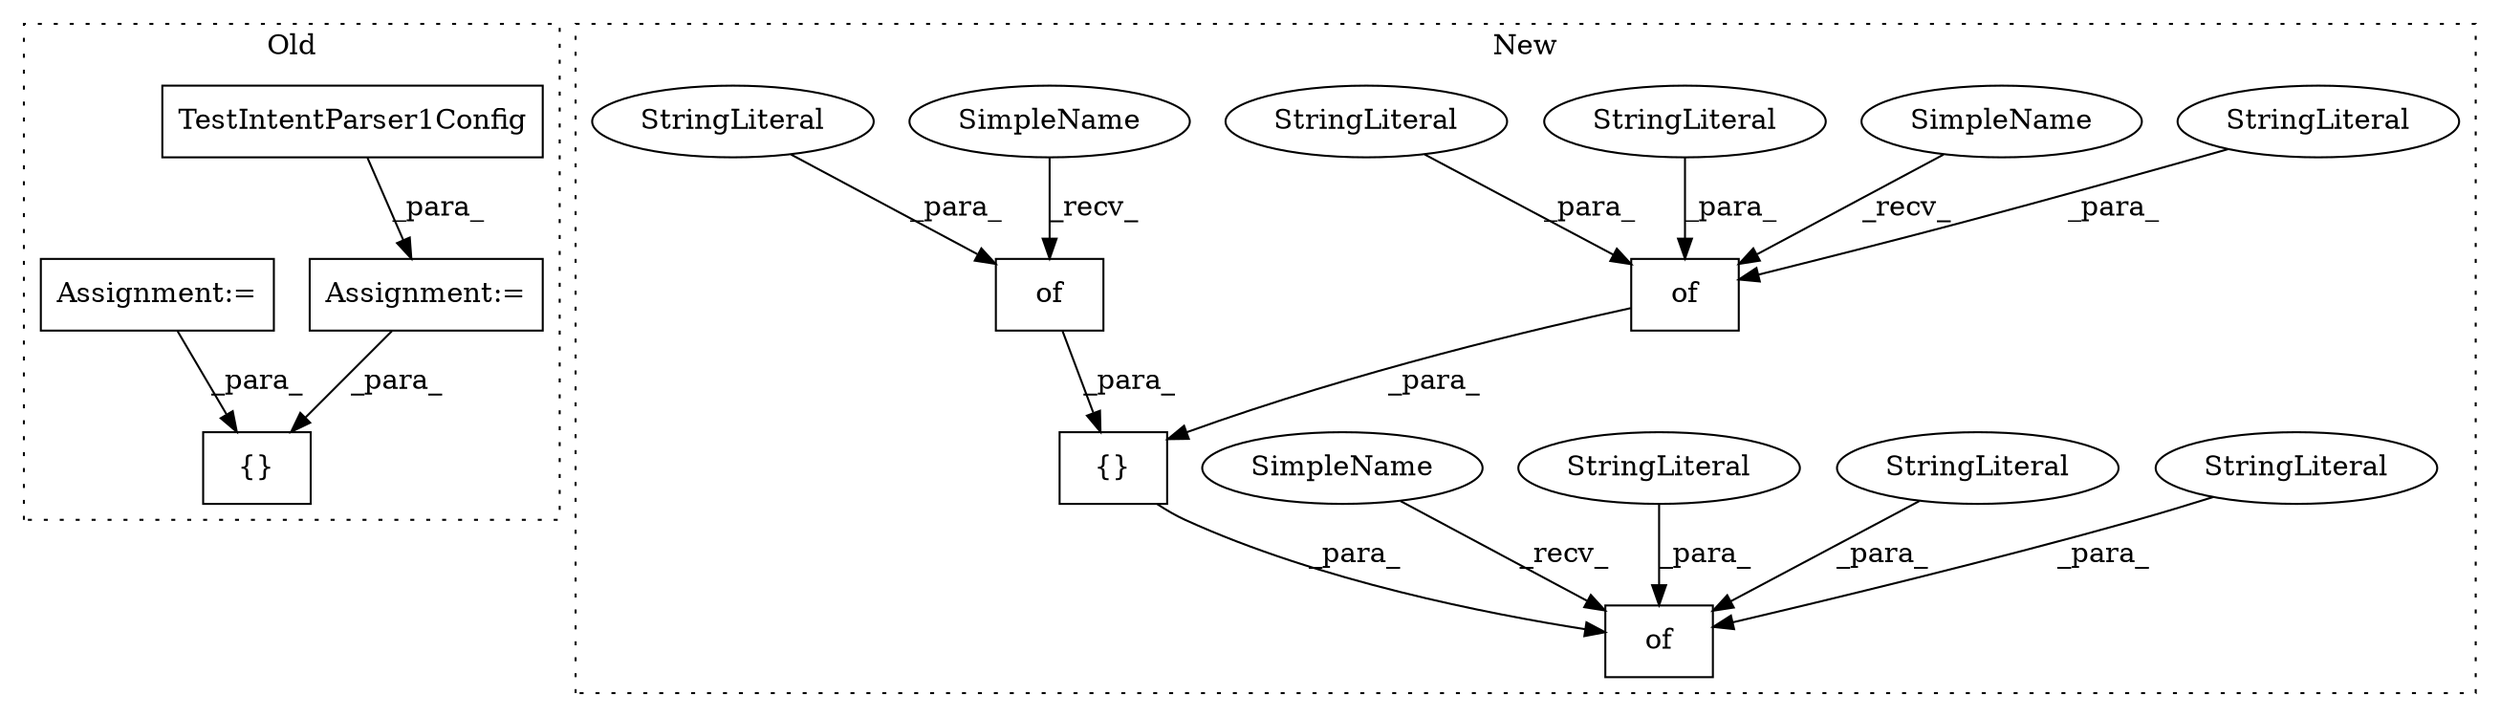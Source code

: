 digraph G {
subgraph cluster0 {
1 [label="TestIntentParser1Config" a="32" s="17277" l="25" shape="box"];
3 [label="{}" a="4" s="17430,17460" l="1,1" shape="box"];
9 [label="Assignment:=" a="7" s="17322" l="1" shape="box"];
10 [label="Assignment:=" a="7" s="17276" l="1" shape="box"];
label = "Old";
style="dotted";
}
subgraph cluster1 {
2 [label="of" a="32" s="14677,14731" l="3,1" shape="box"];
4 [label="{}" a="4" s="14612,14732" l="1,1" shape="box"];
5 [label="of" a="32" s="14535,14733" l="3,1" shape="box"];
6 [label="of" a="32" s="14617,14671" l="3,1" shape="box"];
7 [label="StringLiteral" a="45" s="14550" l="12" shape="ellipse"];
8 [label="StringLiteral" a="45" s="14563" l="24" shape="ellipse"];
11 [label="StringLiteral" a="45" s="14620" l="11" shape="ellipse"];
12 [label="StringLiteral" a="45" s="14538" l="11" shape="ellipse"];
13 [label="StringLiteral" a="45" s="14680" l="11" shape="ellipse"];
14 [label="StringLiteral" a="45" s="14666" l="5" shape="ellipse"];
15 [label="StringLiteral" a="45" s="14632" l="21" shape="ellipse"];
16 [label="SimpleName" a="42" s="14531" l="3" shape="ellipse"];
17 [label="SimpleName" a="42" s="14613" l="3" shape="ellipse"];
18 [label="SimpleName" a="42" s="14673" l="3" shape="ellipse"];
label = "New";
style="dotted";
}
1 -> 10 [label="_para_"];
2 -> 4 [label="_para_"];
4 -> 5 [label="_para_"];
6 -> 4 [label="_para_"];
7 -> 5 [label="_para_"];
8 -> 5 [label="_para_"];
9 -> 3 [label="_para_"];
10 -> 3 [label="_para_"];
11 -> 6 [label="_para_"];
12 -> 5 [label="_para_"];
13 -> 2 [label="_para_"];
14 -> 6 [label="_para_"];
15 -> 6 [label="_para_"];
16 -> 5 [label="_recv_"];
17 -> 6 [label="_recv_"];
18 -> 2 [label="_recv_"];
}